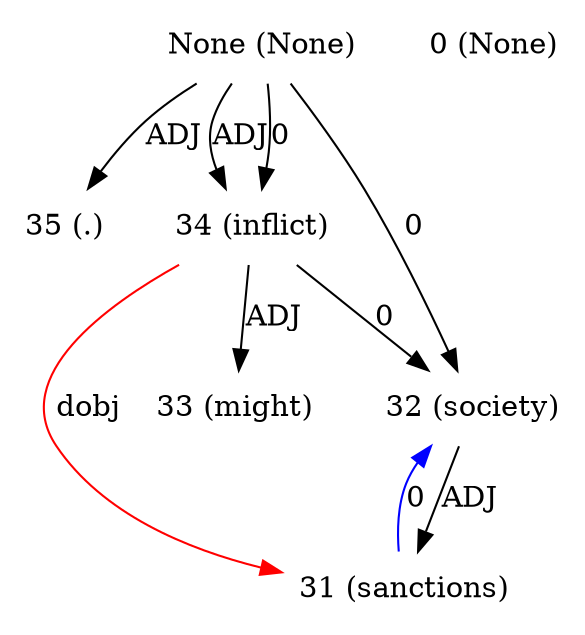 digraph G{
edge [dir=forward]
node [shape=plaintext]

None [label="None (None)"]
None -> 35 [label="ADJ"]
None [label="None (None)"]
None -> 34 [label="ADJ"]
None [label="None (None)"]
None -> 34 [label="0"]
None [label="None (None)"]
None -> 32 [label="0"]
0 [label="0 (None)"]
31 [label="31 (sanctions)"]
31 -> 32 [label="0", color="blue"]
34 -> 31 [label="dobj", color="red"]
32 [label="32 (society)"]
32 -> 31 [label="ADJ"]
33 [label="33 (might)"]
34 [label="34 (inflict)"]
34 -> 32 [label="0"]
34 -> 33 [label="ADJ"]
35 [label="35 (.)"]
}
